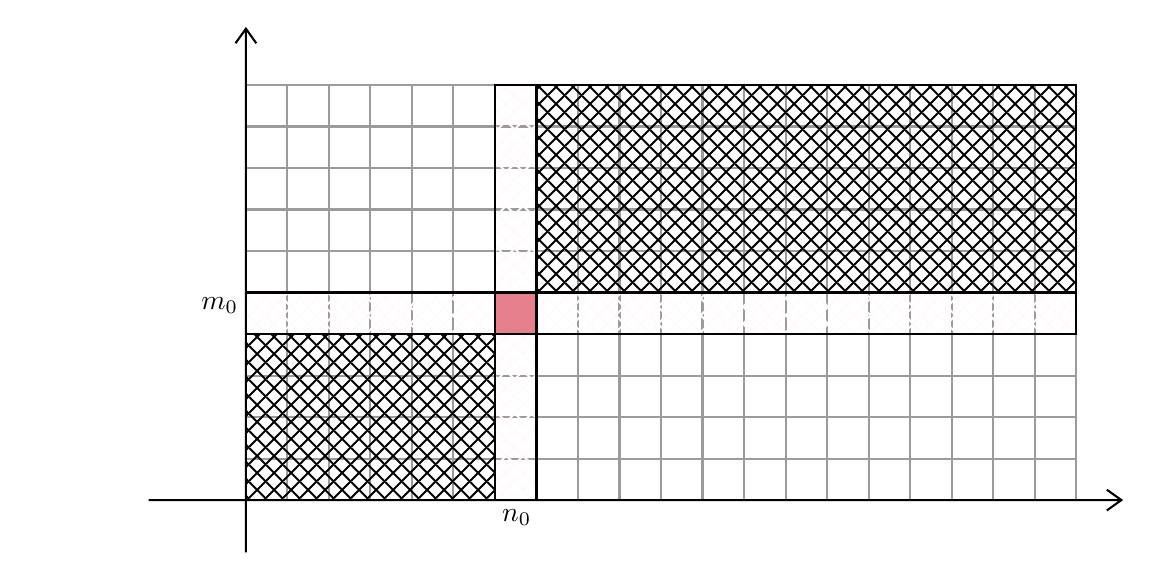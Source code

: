 

% Pattern Info
 
\tikzset{
pattern size/.store in=\mcSize, 
pattern size = 5pt,
pattern thickness/.store in=\mcThickness, 
pattern thickness = 0.3pt,
pattern radius/.store in=\mcRadius, 
pattern radius = 1pt}
\makeatletter
\pgfutil@ifundefined{pgf@pattern@name@_qnea83anj}{
\pgfdeclarepatternformonly[\mcThickness,\mcSize]{_qnea83anj}
{\pgfqpoint{0pt}{0pt}}
{\pgfpoint{\mcSize}{\mcSize}}
{\pgfpoint{\mcSize}{\mcSize}}
{
\pgfsetcolor{\tikz@pattern@color}
\pgfsetlinewidth{\mcThickness}
\pgfpathmoveto{\pgfqpoint{0pt}{\mcSize}}
\pgfpathlineto{\pgfpoint{\mcSize+\mcThickness}{-\mcThickness}}
\pgfpathmoveto{\pgfqpoint{0pt}{0pt}}
\pgfpathlineto{\pgfpoint{\mcSize+\mcThickness}{\mcSize+\mcThickness}}
\pgfusepath{stroke}
}}
\makeatother

% Pattern Info
 
\tikzset{
pattern size/.store in=\mcSize, 
pattern size = 5pt,
pattern thickness/.store in=\mcThickness, 
pattern thickness = 0.3pt,
pattern radius/.store in=\mcRadius, 
pattern radius = 1pt}
\makeatletter
\pgfutil@ifundefined{pgf@pattern@name@_edvje448i}{
\pgfdeclarepatternformonly[\mcThickness,\mcSize]{_edvje448i}
{\pgfqpoint{0pt}{0pt}}
{\pgfpoint{\mcSize}{\mcSize}}
{\pgfpoint{\mcSize}{\mcSize}}
{
\pgfsetcolor{\tikz@pattern@color}
\pgfsetlinewidth{\mcThickness}
\pgfpathmoveto{\pgfqpoint{0pt}{\mcSize}}
\pgfpathlineto{\pgfpoint{\mcSize+\mcThickness}{-\mcThickness}}
\pgfpathmoveto{\pgfqpoint{0pt}{0pt}}
\pgfpathlineto{\pgfpoint{\mcSize+\mcThickness}{\mcSize+\mcThickness}}
\pgfusepath{stroke}
}}
\makeatother

% Pattern Info
 
\tikzset{
pattern size/.store in=\mcSize, 
pattern size = 5pt,
pattern thickness/.store in=\mcThickness, 
pattern thickness = 0.3pt,
pattern radius/.store in=\mcRadius, 
pattern radius = 1pt}
\makeatletter
\pgfutil@ifundefined{pgf@pattern@name@_d0r4p2brr}{
\pgfdeclarepatternformonly[\mcThickness,\mcSize]{_d0r4p2brr}
{\pgfqpoint{0pt}{0pt}}
{\pgfpoint{\mcSize}{\mcSize}}
{\pgfpoint{\mcSize}{\mcSize}}
{
\pgfsetcolor{\tikz@pattern@color}
\pgfsetlinewidth{\mcThickness}
\pgfpathmoveto{\pgfqpoint{0pt}{\mcSize}}
\pgfpathlineto{\pgfpoint{\mcSize+\mcThickness}{-\mcThickness}}
\pgfpathmoveto{\pgfqpoint{0pt}{0pt}}
\pgfpathlineto{\pgfpoint{\mcSize+\mcThickness}{\mcSize+\mcThickness}}
\pgfusepath{stroke}
}}
\makeatother

% Pattern Info
 
\tikzset{
pattern size/.store in=\mcSize, 
pattern size = 5pt,
pattern thickness/.store in=\mcThickness, 
pattern thickness = 0.3pt,
pattern radius/.store in=\mcRadius, 
pattern radius = 1pt}
\makeatletter
\pgfutil@ifundefined{pgf@pattern@name@_vjcexptr3}{
\pgfdeclarepatternformonly[\mcThickness,\mcSize]{_vjcexptr3}
{\pgfqpoint{0pt}{0pt}}
{\pgfpoint{\mcSize}{\mcSize}}
{\pgfpoint{\mcSize}{\mcSize}}
{
\pgfsetcolor{\tikz@pattern@color}
\pgfsetlinewidth{\mcThickness}
\pgfpathmoveto{\pgfqpoint{0pt}{\mcSize}}
\pgfpathlineto{\pgfpoint{\mcSize+\mcThickness}{-\mcThickness}}
\pgfpathmoveto{\pgfqpoint{0pt}{0pt}}
\pgfpathlineto{\pgfpoint{\mcSize+\mcThickness}{\mcSize+\mcThickness}}
\pgfusepath{stroke}
}}
\makeatother

% Pattern Info
 
\tikzset{
pattern size/.store in=\mcSize, 
pattern size = 5pt,
pattern thickness/.store in=\mcThickness, 
pattern thickness = 0.3pt,
pattern radius/.store in=\mcRadius, 
pattern radius = 1pt}
\makeatletter
\pgfutil@ifundefined{pgf@pattern@name@_8q6s5rsjg}{
\pgfdeclarepatternformonly[\mcThickness,\mcSize]{_8q6s5rsjg}
{\pgfqpoint{0pt}{0pt}}
{\pgfpoint{\mcSize}{\mcSize}}
{\pgfpoint{\mcSize}{\mcSize}}
{
\pgfsetcolor{\tikz@pattern@color}
\pgfsetlinewidth{\mcThickness}
\pgfpathmoveto{\pgfqpoint{0pt}{\mcSize}}
\pgfpathlineto{\pgfpoint{\mcSize+\mcThickness}{-\mcThickness}}
\pgfpathmoveto{\pgfqpoint{0pt}{0pt}}
\pgfpathlineto{\pgfpoint{\mcSize+\mcThickness}{\mcSize+\mcThickness}}
\pgfusepath{stroke}
}}
\makeatother

% Pattern Info
 
\tikzset{
pattern size/.store in=\mcSize, 
pattern size = 5pt,
pattern thickness/.store in=\mcThickness, 
pattern thickness = 0.3pt,
pattern radius/.store in=\mcRadius, 
pattern radius = 1pt}
\makeatletter
\pgfutil@ifundefined{pgf@pattern@name@_7491r6cyp}{
\pgfdeclarepatternformonly[\mcThickness,\mcSize]{_7491r6cyp}
{\pgfqpoint{0pt}{0pt}}
{\pgfpoint{\mcSize}{\mcSize}}
{\pgfpoint{\mcSize}{\mcSize}}
{
\pgfsetcolor{\tikz@pattern@color}
\pgfsetlinewidth{\mcThickness}
\pgfpathmoveto{\pgfqpoint{0pt}{\mcSize}}
\pgfpathlineto{\pgfpoint{\mcSize+\mcThickness}{-\mcThickness}}
\pgfpathmoveto{\pgfqpoint{0pt}{0pt}}
\pgfpathlineto{\pgfpoint{\mcSize+\mcThickness}{\mcSize+\mcThickness}}
\pgfusepath{stroke}
}}
\makeatother
\tikzset{every picture/.style={line width=0.75pt}} %set default line width to 0.75pt        

\begin{tikzpicture}[x=0.75pt,y=0.75pt,yscale=-1,xscale=1]
%uncomment if require: \path (0,576); %set diagram left start at 0, and has height of 576

%Shape: Grid [id:dp5299032081284161] 
\draw  [draw opacity=0] (142.53,137) -- (542.53,137) -- (542.53,337) -- (142.53,337) -- cycle ; \draw  [color={rgb, 255:red, 155; green, 155; blue, 155 }  ,draw opacity=1 ] (162.53,137) -- (162.53,337)(182.53,137) -- (182.53,337)(202.53,137) -- (202.53,337)(222.53,137) -- (222.53,337)(242.53,137) -- (242.53,337)(262.53,137) -- (262.53,337)(282.53,137) -- (282.53,337)(302.53,137) -- (302.53,337)(322.53,137) -- (322.53,337)(342.53,137) -- (342.53,337)(362.53,137) -- (362.53,337)(382.53,137) -- (382.53,337)(402.53,137) -- (402.53,337)(422.53,137) -- (422.53,337)(442.53,137) -- (442.53,337)(462.53,137) -- (462.53,337)(482.53,137) -- (482.53,337)(502.53,137) -- (502.53,337)(522.53,137) -- (522.53,337) ; \draw  [color={rgb, 255:red, 155; green, 155; blue, 155 }  ,draw opacity=1 ] (142.53,157) -- (542.53,157)(142.53,177) -- (542.53,177)(142.53,197) -- (542.53,197)(142.53,217) -- (542.53,217)(142.53,237) -- (542.53,237)(142.53,257) -- (542.53,257)(142.53,277) -- (542.53,277)(142.53,297) -- (542.53,297)(142.53,317) -- (542.53,317) ; \draw  [color={rgb, 255:red, 155; green, 155; blue, 155 }  ,draw opacity=1 ] (142.53,137) -- (542.53,137) -- (542.53,337) -- (142.53,337) -- cycle ;
%Shape: Axis 2D [id:dp005469313539779419] 
\draw  (95.67,337) -- (564.33,337)(142.53,109.9) -- (142.53,362.23) (557.33,332) -- (564.33,337) -- (557.33,342) (137.53,116.9) -- (142.53,109.9) -- (147.53,116.9)  ;
%Shape: Square [id:dp5573643004971882] 
\draw  [color={rgb, 255:red, 163; green, 33; blue, 33 }  ,draw opacity=1 ][fill={rgb, 255:red, 208; green, 2; blue, 27 }  ,fill opacity=0.5 ] (262.53,237) -- (282.53,237) -- (282.53,257) -- (262.53,257) -- cycle ;
%Shape: Rectangle [id:dp5736670886189332] 
\draw  [pattern=_qnea83anj,pattern size=6pt,pattern thickness=0.75pt,pattern radius=0pt, pattern color={rgb, 255:red, 0; green, 0; blue, 0}] (142.53,257) -- (262.53,257) -- (262.53,337) -- (142.53,337) -- cycle ;
%Shape: Rectangle [id:dp49370563231832] 
\draw  [pattern=_edvje448i,pattern size=6pt,pattern thickness=0.75pt,pattern radius=0pt, pattern color={rgb, 255:red, 0; green, 0; blue, 0}] (282.53,137) -- (542.53,137) -- (542.53,237) -- (282.53,237) -- cycle ;
%Shape: Rectangle [id:dp6736124269311758] 
\draw  [pattern=_d0r4p2brr,pattern size=6pt,pattern thickness=0.75pt,pattern radius=0pt, pattern color={rgb, 255:red, 251; green, 0; blue, 0}] (282.53,237) -- (542.53,237) -- (542.53,257) -- (282.53,257) -- cycle ;
%Shape: Rectangle [id:dp3007415079144151] 
\draw  [pattern=_vjcexptr3,pattern size=6pt,pattern thickness=0.75pt,pattern radius=0pt, pattern color={rgb, 255:red, 251; green, 0; blue, 0}] (142.53,237) -- (262.53,237) -- (262.53,257) -- (142.53,257) -- cycle ;
%Shape: Rectangle [id:dp8605013919599938] 
\draw  [pattern=_8q6s5rsjg,pattern size=6pt,pattern thickness=0.75pt,pattern radius=0pt, pattern color={rgb, 255:red, 251; green, 0; blue, 0}] (262.53,137) -- (282.53,137) -- (282.53,237) -- (262.53,237) -- cycle ;
%Shape: Rectangle [id:dp8063034689030659] 
\draw  [pattern=_7491r6cyp,pattern size=6pt,pattern thickness=0.75pt,pattern radius=0pt, pattern color={rgb, 255:red, 251; green, 0; blue, 0}] (262.53,257) -- (282.53,257) -- (282.53,337) -- (262.53,337) -- cycle ;

% Text Node
\draw (264.53,340) node [anchor=north west][inner sep=0.75pt]   [align=left] {$\displaystyle n_{0}$};
% Text Node
\draw (119.53,238) node [anchor=north west][inner sep=0.75pt]   [align=left] {$\displaystyle m_{0}$};


\end{tikzpicture}
